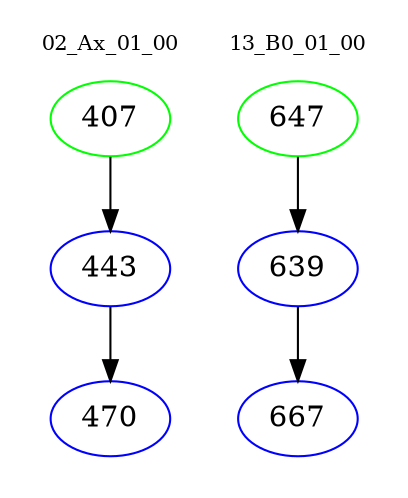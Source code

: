 digraph{
subgraph cluster_0 {
color = white
label = "02_Ax_01_00";
fontsize=10;
T0_407 [label="407", color="green"]
T0_407 -> T0_443 [color="black"]
T0_443 [label="443", color="blue"]
T0_443 -> T0_470 [color="black"]
T0_470 [label="470", color="blue"]
}
subgraph cluster_1 {
color = white
label = "13_B0_01_00";
fontsize=10;
T1_647 [label="647", color="green"]
T1_647 -> T1_639 [color="black"]
T1_639 [label="639", color="blue"]
T1_639 -> T1_667 [color="black"]
T1_667 [label="667", color="blue"]
}
}
